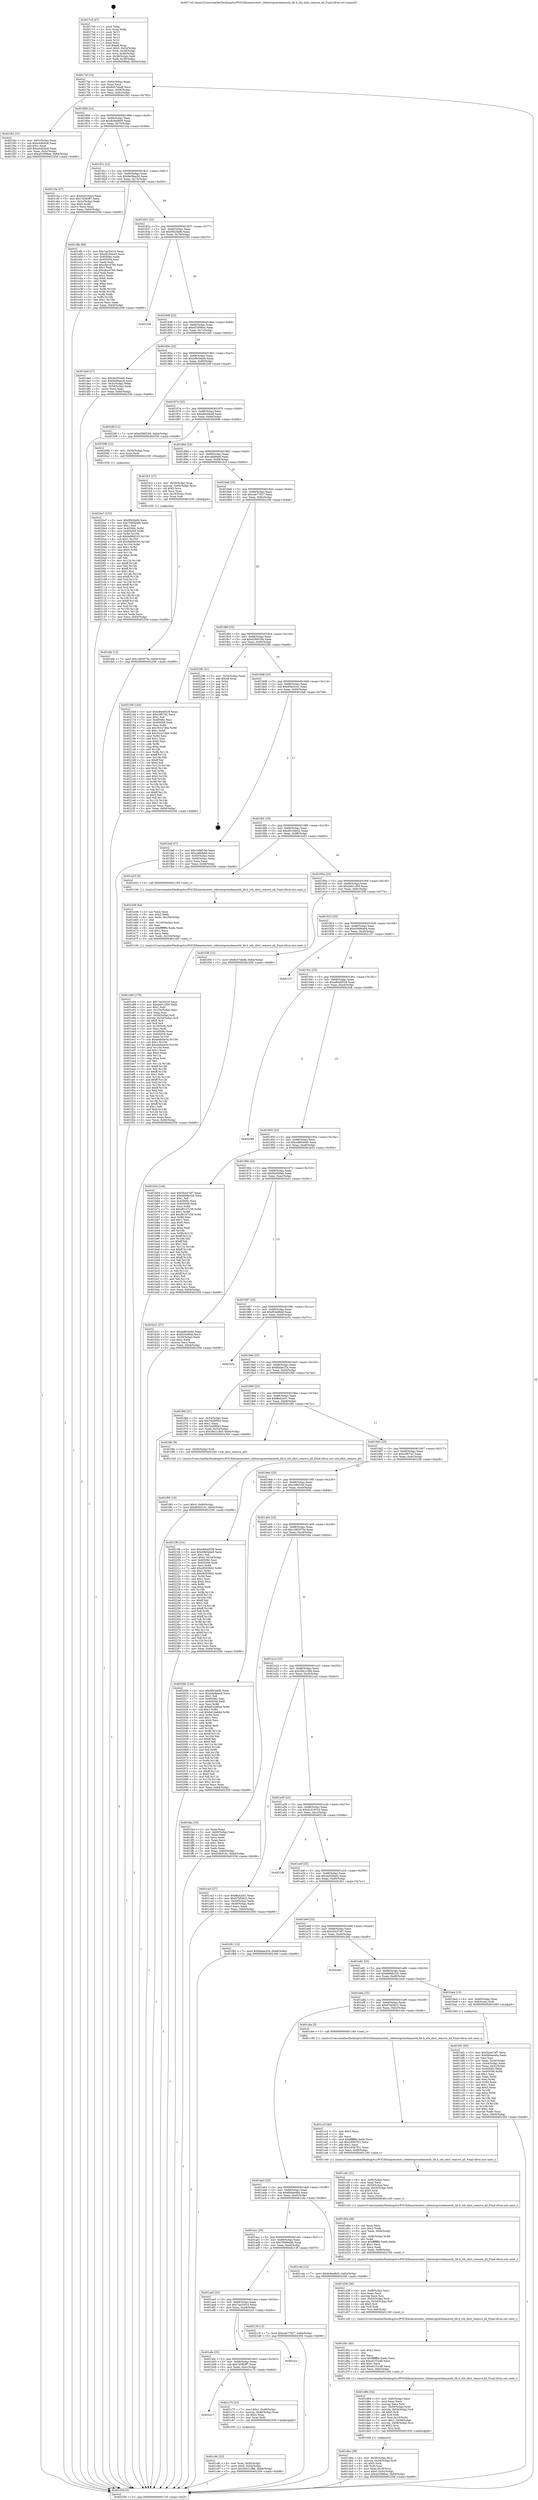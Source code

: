 digraph "0x4017c0" {
  label = "0x4017c0 (/mnt/c/Users/mathe/Desktop/tcc/POCII/binaries/extr_stbtestsprereleasestb_lib.h_stb_idict_remove_all_Final-ollvm.out::main(0))"
  labelloc = "t"
  node[shape=record]

  Entry [label="",width=0.3,height=0.3,shape=circle,fillcolor=black,style=filled]
  "0x4017ef" [label="{
     0x4017ef [23]\l
     | [instrs]\l
     &nbsp;&nbsp;0x4017ef \<+3\>: mov -0x64(%rbp),%eax\l
     &nbsp;&nbsp;0x4017f2 \<+2\>: mov %eax,%ecx\l
     &nbsp;&nbsp;0x4017f4 \<+6\>: sub $0x8c07ebd8,%ecx\l
     &nbsp;&nbsp;0x4017fa \<+3\>: mov %eax,-0x68(%rbp)\l
     &nbsp;&nbsp;0x4017fd \<+3\>: mov %ecx,-0x6c(%rbp)\l
     &nbsp;&nbsp;0x401800 \<+6\>: je 0000000000401f42 \<main+0x782\>\l
  }"]
  "0x401f42" [label="{
     0x401f42 [31]\l
     | [instrs]\l
     &nbsp;&nbsp;0x401f42 \<+3\>: mov -0x5c(%rbp),%eax\l
     &nbsp;&nbsp;0x401f45 \<+5\>: sub $0xe44fcbc8,%eax\l
     &nbsp;&nbsp;0x401f4a \<+3\>: add $0x1,%eax\l
     &nbsp;&nbsp;0x401f4d \<+5\>: add $0xe44fcbc8,%eax\l
     &nbsp;&nbsp;0x401f52 \<+3\>: mov %eax,-0x5c(%rbp)\l
     &nbsp;&nbsp;0x401f55 \<+7\>: movl $0xa53096ae,-0x64(%rbp)\l
     &nbsp;&nbsp;0x401f5c \<+5\>: jmp 0000000000402356 \<main+0xb96\>\l
  }"]
  "0x401806" [label="{
     0x401806 [22]\l
     | [instrs]\l
     &nbsp;&nbsp;0x401806 \<+5\>: jmp 000000000040180b \<main+0x4b\>\l
     &nbsp;&nbsp;0x40180b \<+3\>: mov -0x68(%rbp),%eax\l
     &nbsp;&nbsp;0x40180e \<+5\>: sub $0x8c9ed6d5,%eax\l
     &nbsp;&nbsp;0x401813 \<+3\>: mov %eax,-0x70(%rbp)\l
     &nbsp;&nbsp;0x401816 \<+6\>: je 0000000000401c5a \<main+0x49a\>\l
  }"]
  Exit [label="",width=0.3,height=0.3,shape=circle,fillcolor=black,style=filled,peripheries=2]
  "0x401c5a" [label="{
     0x401c5a [27]\l
     | [instrs]\l
     &nbsp;&nbsp;0x401c5a \<+5\>: mov $0x4cd19324,%eax\l
     &nbsp;&nbsp;0x401c5f \<+5\>: mov $0x7d382ff7,%ecx\l
     &nbsp;&nbsp;0x401c64 \<+3\>: mov -0x2c(%rbp),%edx\l
     &nbsp;&nbsp;0x401c67 \<+3\>: cmp $0x0,%edx\l
     &nbsp;&nbsp;0x401c6a \<+3\>: cmove %ecx,%eax\l
     &nbsp;&nbsp;0x401c6d \<+3\>: mov %eax,-0x64(%rbp)\l
     &nbsp;&nbsp;0x401c70 \<+5\>: jmp 0000000000402356 \<main+0xb96\>\l
  }"]
  "0x40181c" [label="{
     0x40181c [22]\l
     | [instrs]\l
     &nbsp;&nbsp;0x40181c \<+5\>: jmp 0000000000401821 \<main+0x61\>\l
     &nbsp;&nbsp;0x401821 \<+3\>: mov -0x68(%rbp),%eax\l
     &nbsp;&nbsp;0x401824 \<+5\>: sub $0x9e09ae26,%eax\l
     &nbsp;&nbsp;0x401829 \<+3\>: mov %eax,-0x74(%rbp)\l
     &nbsp;&nbsp;0x40182c \<+6\>: je 0000000000401dfb \<main+0x63b\>\l
  }"]
  "0x4020a7" [label="{
     0x4020a7 [152]\l
     | [instrs]\l
     &nbsp;&nbsp;0x4020a7 \<+5\>: mov $0x9f42fa9b,%ecx\l
     &nbsp;&nbsp;0x4020ac \<+5\>: mov $0x70906dd6,%edx\l
     &nbsp;&nbsp;0x4020b1 \<+3\>: mov $0x1,%sil\l
     &nbsp;&nbsp;0x4020b4 \<+8\>: mov 0x40506c,%r8d\l
     &nbsp;&nbsp;0x4020bc \<+8\>: mov 0x405058,%r9d\l
     &nbsp;&nbsp;0x4020c4 \<+3\>: mov %r8d,%r10d\l
     &nbsp;&nbsp;0x4020c7 \<+7\>: sub $0x9a99d193,%r10d\l
     &nbsp;&nbsp;0x4020ce \<+4\>: sub $0x1,%r10d\l
     &nbsp;&nbsp;0x4020d2 \<+7\>: add $0x9a99d193,%r10d\l
     &nbsp;&nbsp;0x4020d9 \<+4\>: imul %r10d,%r8d\l
     &nbsp;&nbsp;0x4020dd \<+4\>: and $0x1,%r8d\l
     &nbsp;&nbsp;0x4020e1 \<+4\>: cmp $0x0,%r8d\l
     &nbsp;&nbsp;0x4020e5 \<+4\>: sete %r11b\l
     &nbsp;&nbsp;0x4020e9 \<+4\>: cmp $0xa,%r9d\l
     &nbsp;&nbsp;0x4020ed \<+3\>: setl %bl\l
     &nbsp;&nbsp;0x4020f0 \<+3\>: mov %r11b,%r14b\l
     &nbsp;&nbsp;0x4020f3 \<+4\>: xor $0xff,%r14b\l
     &nbsp;&nbsp;0x4020f7 \<+3\>: mov %bl,%r15b\l
     &nbsp;&nbsp;0x4020fa \<+4\>: xor $0xff,%r15b\l
     &nbsp;&nbsp;0x4020fe \<+4\>: xor $0x1,%sil\l
     &nbsp;&nbsp;0x402102 \<+3\>: mov %r14b,%r12b\l
     &nbsp;&nbsp;0x402105 \<+4\>: and $0xff,%r12b\l
     &nbsp;&nbsp;0x402109 \<+3\>: and %sil,%r11b\l
     &nbsp;&nbsp;0x40210c \<+3\>: mov %r15b,%r13b\l
     &nbsp;&nbsp;0x40210f \<+4\>: and $0xff,%r13b\l
     &nbsp;&nbsp;0x402113 \<+3\>: and %sil,%bl\l
     &nbsp;&nbsp;0x402116 \<+3\>: or %r11b,%r12b\l
     &nbsp;&nbsp;0x402119 \<+3\>: or %bl,%r13b\l
     &nbsp;&nbsp;0x40211c \<+3\>: xor %r13b,%r12b\l
     &nbsp;&nbsp;0x40211f \<+3\>: or %r15b,%r14b\l
     &nbsp;&nbsp;0x402122 \<+4\>: xor $0xff,%r14b\l
     &nbsp;&nbsp;0x402126 \<+4\>: or $0x1,%sil\l
     &nbsp;&nbsp;0x40212a \<+3\>: and %sil,%r14b\l
     &nbsp;&nbsp;0x40212d \<+3\>: or %r14b,%r12b\l
     &nbsp;&nbsp;0x402130 \<+4\>: test $0x1,%r12b\l
     &nbsp;&nbsp;0x402134 \<+3\>: cmovne %edx,%ecx\l
     &nbsp;&nbsp;0x402137 \<+3\>: mov %ecx,-0x64(%rbp)\l
     &nbsp;&nbsp;0x40213a \<+5\>: jmp 0000000000402356 \<main+0xb96\>\l
  }"]
  "0x401dfb" [label="{
     0x401dfb [88]\l
     | [instrs]\l
     &nbsp;&nbsp;0x401dfb \<+5\>: mov $0x7ae3c010,%eax\l
     &nbsp;&nbsp;0x401e00 \<+5\>: mov $0xd910de42,%ecx\l
     &nbsp;&nbsp;0x401e05 \<+7\>: mov 0x40506c,%edx\l
     &nbsp;&nbsp;0x401e0c \<+7\>: mov 0x405058,%esi\l
     &nbsp;&nbsp;0x401e13 \<+2\>: mov %edx,%edi\l
     &nbsp;&nbsp;0x401e15 \<+6\>: add $0xc6ec4760,%edi\l
     &nbsp;&nbsp;0x401e1b \<+3\>: sub $0x1,%edi\l
     &nbsp;&nbsp;0x401e1e \<+6\>: sub $0xc6ec4760,%edi\l
     &nbsp;&nbsp;0x401e24 \<+3\>: imul %edi,%edx\l
     &nbsp;&nbsp;0x401e27 \<+3\>: and $0x1,%edx\l
     &nbsp;&nbsp;0x401e2a \<+3\>: cmp $0x0,%edx\l
     &nbsp;&nbsp;0x401e2d \<+4\>: sete %r8b\l
     &nbsp;&nbsp;0x401e31 \<+3\>: cmp $0xa,%esi\l
     &nbsp;&nbsp;0x401e34 \<+4\>: setl %r9b\l
     &nbsp;&nbsp;0x401e38 \<+3\>: mov %r8b,%r10b\l
     &nbsp;&nbsp;0x401e3b \<+3\>: and %r9b,%r10b\l
     &nbsp;&nbsp;0x401e3e \<+3\>: xor %r9b,%r8b\l
     &nbsp;&nbsp;0x401e41 \<+3\>: or %r8b,%r10b\l
     &nbsp;&nbsp;0x401e44 \<+4\>: test $0x1,%r10b\l
     &nbsp;&nbsp;0x401e48 \<+3\>: cmovne %ecx,%eax\l
     &nbsp;&nbsp;0x401e4b \<+3\>: mov %eax,-0x64(%rbp)\l
     &nbsp;&nbsp;0x401e4e \<+5\>: jmp 0000000000402356 \<main+0xb96\>\l
  }"]
  "0x401832" [label="{
     0x401832 [22]\l
     | [instrs]\l
     &nbsp;&nbsp;0x401832 \<+5\>: jmp 0000000000401837 \<main+0x77\>\l
     &nbsp;&nbsp;0x401837 \<+3\>: mov -0x68(%rbp),%eax\l
     &nbsp;&nbsp;0x40183a \<+5\>: sub $0x9f42fa9b,%eax\l
     &nbsp;&nbsp;0x40183f \<+3\>: mov %eax,-0x78(%rbp)\l
     &nbsp;&nbsp;0x401842 \<+6\>: je 0000000000402330 \<main+0xb70\>\l
  }"]
  "0x401fde" [label="{
     0x401fde [12]\l
     | [instrs]\l
     &nbsp;&nbsp;0x401fde \<+7\>: movl $0x1d95975e,-0x64(%rbp)\l
     &nbsp;&nbsp;0x401fe5 \<+5\>: jmp 0000000000402356 \<main+0xb96\>\l
  }"]
  "0x402330" [label="{
     0x402330\l
  }", style=dashed]
  "0x401848" [label="{
     0x401848 [22]\l
     | [instrs]\l
     &nbsp;&nbsp;0x401848 \<+5\>: jmp 000000000040184d \<main+0x8d\>\l
     &nbsp;&nbsp;0x40184d \<+3\>: mov -0x68(%rbp),%eax\l
     &nbsp;&nbsp;0x401850 \<+5\>: sub $0xa53096ae,%eax\l
     &nbsp;&nbsp;0x401855 \<+3\>: mov %eax,-0x7c(%rbp)\l
     &nbsp;&nbsp;0x401858 \<+6\>: je 0000000000401de0 \<main+0x620\>\l
  }"]
  "0x401f95" [label="{
     0x401f95 [19]\l
     | [instrs]\l
     &nbsp;&nbsp;0x401f95 \<+7\>: movl $0x0,-0x60(%rbp)\l
     &nbsp;&nbsp;0x401f9c \<+7\>: movl $0xd58cf1d1,-0x64(%rbp)\l
     &nbsp;&nbsp;0x401fa3 \<+5\>: jmp 0000000000402356 \<main+0xb96\>\l
  }"]
  "0x401de0" [label="{
     0x401de0 [27]\l
     | [instrs]\l
     &nbsp;&nbsp;0x401de0 \<+5\>: mov $0x4e550ed2,%eax\l
     &nbsp;&nbsp;0x401de5 \<+5\>: mov $0x9e09ae26,%ecx\l
     &nbsp;&nbsp;0x401dea \<+3\>: mov -0x5c(%rbp),%edx\l
     &nbsp;&nbsp;0x401ded \<+3\>: cmp -0x58(%rbp),%edx\l
     &nbsp;&nbsp;0x401df0 \<+3\>: cmovl %ecx,%eax\l
     &nbsp;&nbsp;0x401df3 \<+3\>: mov %eax,-0x64(%rbp)\l
     &nbsp;&nbsp;0x401df6 \<+5\>: jmp 0000000000402356 \<main+0xb96\>\l
  }"]
  "0x40185e" [label="{
     0x40185e [22]\l
     | [instrs]\l
     &nbsp;&nbsp;0x40185e \<+5\>: jmp 0000000000401863 \<main+0xa3\>\l
     &nbsp;&nbsp;0x401863 \<+3\>: mov -0x68(%rbp),%eax\l
     &nbsp;&nbsp;0x401866 \<+5\>: sub $0xb9b5ebe0,%eax\l
     &nbsp;&nbsp;0x40186b \<+3\>: mov %eax,-0x80(%rbp)\l
     &nbsp;&nbsp;0x40186e \<+6\>: je 000000000040228f \<main+0xacf\>\l
  }"]
  "0x401e84" [label="{
     0x401e84 [178]\l
     | [instrs]\l
     &nbsp;&nbsp;0x401e84 \<+5\>: mov $0x7ae3c010,%ecx\l
     &nbsp;&nbsp;0x401e89 \<+5\>: mov $0xda011f59,%edx\l
     &nbsp;&nbsp;0x401e8e \<+3\>: mov $0x1,%dil\l
     &nbsp;&nbsp;0x401e91 \<+6\>: mov -0x104(%rbp),%esi\l
     &nbsp;&nbsp;0x401e97 \<+3\>: imul %eax,%esi\l
     &nbsp;&nbsp;0x401e9a \<+4\>: mov -0x50(%rbp),%r8\l
     &nbsp;&nbsp;0x401e9e \<+4\>: movslq -0x54(%rbp),%r9\l
     &nbsp;&nbsp;0x401ea2 \<+4\>: shl $0x5,%r9\l
     &nbsp;&nbsp;0x401ea6 \<+3\>: add %r9,%r8\l
     &nbsp;&nbsp;0x401ea9 \<+4\>: mov 0x18(%r8),%r8\l
     &nbsp;&nbsp;0x401ead \<+3\>: mov %esi,(%r8)\l
     &nbsp;&nbsp;0x401eb0 \<+7\>: mov 0x40506c,%eax\l
     &nbsp;&nbsp;0x401eb7 \<+7\>: mov 0x405058,%esi\l
     &nbsp;&nbsp;0x401ebe \<+3\>: mov %eax,%r10d\l
     &nbsp;&nbsp;0x401ec1 \<+7\>: sub $0xa4dcbe3a,%r10d\l
     &nbsp;&nbsp;0x401ec8 \<+4\>: sub $0x1,%r10d\l
     &nbsp;&nbsp;0x401ecc \<+7\>: add $0xa4dcbe3a,%r10d\l
     &nbsp;&nbsp;0x401ed3 \<+4\>: imul %r10d,%eax\l
     &nbsp;&nbsp;0x401ed7 \<+3\>: and $0x1,%eax\l
     &nbsp;&nbsp;0x401eda \<+3\>: cmp $0x0,%eax\l
     &nbsp;&nbsp;0x401edd \<+4\>: sete %r11b\l
     &nbsp;&nbsp;0x401ee1 \<+3\>: cmp $0xa,%esi\l
     &nbsp;&nbsp;0x401ee4 \<+3\>: setl %bl\l
     &nbsp;&nbsp;0x401ee7 \<+3\>: mov %r11b,%r14b\l
     &nbsp;&nbsp;0x401eea \<+4\>: xor $0xff,%r14b\l
     &nbsp;&nbsp;0x401eee \<+3\>: mov %bl,%r15b\l
     &nbsp;&nbsp;0x401ef1 \<+4\>: xor $0xff,%r15b\l
     &nbsp;&nbsp;0x401ef5 \<+4\>: xor $0x1,%dil\l
     &nbsp;&nbsp;0x401ef9 \<+3\>: mov %r14b,%r12b\l
     &nbsp;&nbsp;0x401efc \<+4\>: and $0xff,%r12b\l
     &nbsp;&nbsp;0x401f00 \<+3\>: and %dil,%r11b\l
     &nbsp;&nbsp;0x401f03 \<+3\>: mov %r15b,%r13b\l
     &nbsp;&nbsp;0x401f06 \<+4\>: and $0xff,%r13b\l
     &nbsp;&nbsp;0x401f0a \<+3\>: and %dil,%bl\l
     &nbsp;&nbsp;0x401f0d \<+3\>: or %r11b,%r12b\l
     &nbsp;&nbsp;0x401f10 \<+3\>: or %bl,%r13b\l
     &nbsp;&nbsp;0x401f13 \<+3\>: xor %r13b,%r12b\l
     &nbsp;&nbsp;0x401f16 \<+3\>: or %r15b,%r14b\l
     &nbsp;&nbsp;0x401f19 \<+4\>: xor $0xff,%r14b\l
     &nbsp;&nbsp;0x401f1d \<+4\>: or $0x1,%dil\l
     &nbsp;&nbsp;0x401f21 \<+3\>: and %dil,%r14b\l
     &nbsp;&nbsp;0x401f24 \<+3\>: or %r14b,%r12b\l
     &nbsp;&nbsp;0x401f27 \<+4\>: test $0x1,%r12b\l
     &nbsp;&nbsp;0x401f2b \<+3\>: cmovne %edx,%ecx\l
     &nbsp;&nbsp;0x401f2e \<+3\>: mov %ecx,-0x64(%rbp)\l
     &nbsp;&nbsp;0x401f31 \<+5\>: jmp 0000000000402356 \<main+0xb96\>\l
  }"]
  "0x40228f" [label="{
     0x40228f [12]\l
     | [instrs]\l
     &nbsp;&nbsp;0x40228f \<+7\>: movl $0xd28653f4,-0x64(%rbp)\l
     &nbsp;&nbsp;0x402296 \<+5\>: jmp 0000000000402356 \<main+0xb96\>\l
  }"]
  "0x401874" [label="{
     0x401874 [25]\l
     | [instrs]\l
     &nbsp;&nbsp;0x401874 \<+5\>: jmp 0000000000401879 \<main+0xb9\>\l
     &nbsp;&nbsp;0x401879 \<+3\>: mov -0x68(%rbp),%eax\l
     &nbsp;&nbsp;0x40187c \<+5\>: sub $0xb9e6dee8,%eax\l
     &nbsp;&nbsp;0x401881 \<+6\>: mov %eax,-0x84(%rbp)\l
     &nbsp;&nbsp;0x401887 \<+6\>: je 000000000040209b \<main+0x8db\>\l
  }"]
  "0x401e58" [label="{
     0x401e58 [44]\l
     | [instrs]\l
     &nbsp;&nbsp;0x401e58 \<+2\>: xor %ecx,%ecx\l
     &nbsp;&nbsp;0x401e5a \<+5\>: mov $0x2,%edx\l
     &nbsp;&nbsp;0x401e5f \<+6\>: mov %edx,-0x100(%rbp)\l
     &nbsp;&nbsp;0x401e65 \<+1\>: cltd\l
     &nbsp;&nbsp;0x401e66 \<+6\>: mov -0x100(%rbp),%esi\l
     &nbsp;&nbsp;0x401e6c \<+2\>: idiv %esi\l
     &nbsp;&nbsp;0x401e6e \<+6\>: imul $0xfffffffe,%edx,%edx\l
     &nbsp;&nbsp;0x401e74 \<+3\>: sub $0x1,%ecx\l
     &nbsp;&nbsp;0x401e77 \<+2\>: sub %ecx,%edx\l
     &nbsp;&nbsp;0x401e79 \<+6\>: mov %edx,-0x104(%rbp)\l
     &nbsp;&nbsp;0x401e7f \<+5\>: call 0000000000401160 \<next_i\>\l
     | [calls]\l
     &nbsp;&nbsp;0x401160 \{1\} (/mnt/c/Users/mathe/Desktop/tcc/POCII/binaries/extr_stbtestsprereleasestb_lib.h_stb_idict_remove_all_Final-ollvm.out::next_i)\l
  }"]
  "0x40209b" [label="{
     0x40209b [12]\l
     | [instrs]\l
     &nbsp;&nbsp;0x40209b \<+4\>: mov -0x50(%rbp),%rax\l
     &nbsp;&nbsp;0x40209f \<+3\>: mov %rax,%rdi\l
     &nbsp;&nbsp;0x4020a2 \<+5\>: call 0000000000401030 \<free@plt\>\l
     | [calls]\l
     &nbsp;&nbsp;0x401030 \{1\} (unknown)\l
  }"]
  "0x40188d" [label="{
     0x40188d [25]\l
     | [instrs]\l
     &nbsp;&nbsp;0x40188d \<+5\>: jmp 0000000000401892 \<main+0xd2\>\l
     &nbsp;&nbsp;0x401892 \<+3\>: mov -0x68(%rbp),%eax\l
     &nbsp;&nbsp;0x401895 \<+5\>: sub $0xca6bfeb6,%eax\l
     &nbsp;&nbsp;0x40189a \<+6\>: mov %eax,-0x88(%rbp)\l
     &nbsp;&nbsp;0x4018a0 \<+6\>: je 0000000000401fc3 \<main+0x803\>\l
  }"]
  "0x401dba" [label="{
     0x401dba [38]\l
     | [instrs]\l
     &nbsp;&nbsp;0x401dba \<+4\>: mov -0x50(%rbp),%rsi\l
     &nbsp;&nbsp;0x401dbe \<+4\>: movslq -0x54(%rbp),%rdi\l
     &nbsp;&nbsp;0x401dc2 \<+4\>: shl $0x5,%rdi\l
     &nbsp;&nbsp;0x401dc6 \<+3\>: add %rdi,%rsi\l
     &nbsp;&nbsp;0x401dc9 \<+4\>: mov %rax,0x18(%rsi)\l
     &nbsp;&nbsp;0x401dcd \<+7\>: movl $0x0,-0x5c(%rbp)\l
     &nbsp;&nbsp;0x401dd4 \<+7\>: movl $0xa53096ae,-0x64(%rbp)\l
     &nbsp;&nbsp;0x401ddb \<+5\>: jmp 0000000000402356 \<main+0xb96\>\l
  }"]
  "0x401fc3" [label="{
     0x401fc3 [27]\l
     | [instrs]\l
     &nbsp;&nbsp;0x401fc3 \<+4\>: mov -0x50(%rbp),%rax\l
     &nbsp;&nbsp;0x401fc7 \<+4\>: movslq -0x60(%rbp),%rcx\l
     &nbsp;&nbsp;0x401fcb \<+4\>: shl $0x5,%rcx\l
     &nbsp;&nbsp;0x401fcf \<+3\>: add %rcx,%rax\l
     &nbsp;&nbsp;0x401fd2 \<+4\>: mov 0x18(%rax),%rax\l
     &nbsp;&nbsp;0x401fd6 \<+3\>: mov %rax,%rdi\l
     &nbsp;&nbsp;0x401fd9 \<+5\>: call 0000000000401030 \<free@plt\>\l
     | [calls]\l
     &nbsp;&nbsp;0x401030 \{1\} (unknown)\l
  }"]
  "0x4018a6" [label="{
     0x4018a6 [25]\l
     | [instrs]\l
     &nbsp;&nbsp;0x4018a6 \<+5\>: jmp 00000000004018ab \<main+0xeb\>\l
     &nbsp;&nbsp;0x4018ab \<+3\>: mov -0x68(%rbp),%eax\l
     &nbsp;&nbsp;0x4018ae \<+5\>: sub $0xceb77927,%eax\l
     &nbsp;&nbsp;0x4018b3 \<+6\>: mov %eax,-0x8c(%rbp)\l
     &nbsp;&nbsp;0x4018b9 \<+6\>: je 0000000000402168 \<main+0x9a8\>\l
  }"]
  "0x401d84" [label="{
     0x401d84 [54]\l
     | [instrs]\l
     &nbsp;&nbsp;0x401d84 \<+6\>: mov -0xfc(%rbp),%ecx\l
     &nbsp;&nbsp;0x401d8a \<+3\>: imul %eax,%ecx\l
     &nbsp;&nbsp;0x401d8d \<+3\>: movslq %ecx,%rsi\l
     &nbsp;&nbsp;0x401d90 \<+4\>: mov -0x50(%rbp),%rdi\l
     &nbsp;&nbsp;0x401d94 \<+4\>: movslq -0x54(%rbp),%r9\l
     &nbsp;&nbsp;0x401d98 \<+4\>: shl $0x5,%r9\l
     &nbsp;&nbsp;0x401d9c \<+3\>: add %r9,%rdi\l
     &nbsp;&nbsp;0x401d9f \<+4\>: mov %rsi,0x10(%rdi)\l
     &nbsp;&nbsp;0x401da3 \<+7\>: movl $0x1,-0x58(%rbp)\l
     &nbsp;&nbsp;0x401daa \<+4\>: movslq -0x58(%rbp),%rsi\l
     &nbsp;&nbsp;0x401dae \<+4\>: shl $0x2,%rsi\l
     &nbsp;&nbsp;0x401db2 \<+3\>: mov %rsi,%rdi\l
     &nbsp;&nbsp;0x401db5 \<+5\>: call 0000000000401050 \<malloc@plt\>\l
     | [calls]\l
     &nbsp;&nbsp;0x401050 \{1\} (unknown)\l
  }"]
  "0x402168" [label="{
     0x402168 [144]\l
     | [instrs]\l
     &nbsp;&nbsp;0x402168 \<+5\>: mov $0xe84dd528,%eax\l
     &nbsp;&nbsp;0x40216d \<+5\>: mov $0xc0f0742,%ecx\l
     &nbsp;&nbsp;0x402172 \<+2\>: mov $0x1,%dl\l
     &nbsp;&nbsp;0x402174 \<+7\>: mov 0x40506c,%esi\l
     &nbsp;&nbsp;0x40217b \<+7\>: mov 0x405058,%edi\l
     &nbsp;&nbsp;0x402182 \<+3\>: mov %esi,%r8d\l
     &nbsp;&nbsp;0x402185 \<+7\>: sub $0x301e7dde,%r8d\l
     &nbsp;&nbsp;0x40218c \<+4\>: sub $0x1,%r8d\l
     &nbsp;&nbsp;0x402190 \<+7\>: add $0x301e7dde,%r8d\l
     &nbsp;&nbsp;0x402197 \<+4\>: imul %r8d,%esi\l
     &nbsp;&nbsp;0x40219b \<+3\>: and $0x1,%esi\l
     &nbsp;&nbsp;0x40219e \<+3\>: cmp $0x0,%esi\l
     &nbsp;&nbsp;0x4021a1 \<+4\>: sete %r9b\l
     &nbsp;&nbsp;0x4021a5 \<+3\>: cmp $0xa,%edi\l
     &nbsp;&nbsp;0x4021a8 \<+4\>: setl %r10b\l
     &nbsp;&nbsp;0x4021ac \<+3\>: mov %r9b,%r11b\l
     &nbsp;&nbsp;0x4021af \<+4\>: xor $0xff,%r11b\l
     &nbsp;&nbsp;0x4021b3 \<+3\>: mov %r10b,%bl\l
     &nbsp;&nbsp;0x4021b6 \<+3\>: xor $0xff,%bl\l
     &nbsp;&nbsp;0x4021b9 \<+3\>: xor $0x0,%dl\l
     &nbsp;&nbsp;0x4021bc \<+3\>: mov %r11b,%r14b\l
     &nbsp;&nbsp;0x4021bf \<+4\>: and $0x0,%r14b\l
     &nbsp;&nbsp;0x4021c3 \<+3\>: and %dl,%r9b\l
     &nbsp;&nbsp;0x4021c6 \<+3\>: mov %bl,%r15b\l
     &nbsp;&nbsp;0x4021c9 \<+4\>: and $0x0,%r15b\l
     &nbsp;&nbsp;0x4021cd \<+3\>: and %dl,%r10b\l
     &nbsp;&nbsp;0x4021d0 \<+3\>: or %r9b,%r14b\l
     &nbsp;&nbsp;0x4021d3 \<+3\>: or %r10b,%r15b\l
     &nbsp;&nbsp;0x4021d6 \<+3\>: xor %r15b,%r14b\l
     &nbsp;&nbsp;0x4021d9 \<+3\>: or %bl,%r11b\l
     &nbsp;&nbsp;0x4021dc \<+4\>: xor $0xff,%r11b\l
     &nbsp;&nbsp;0x4021e0 \<+3\>: or $0x0,%dl\l
     &nbsp;&nbsp;0x4021e3 \<+3\>: and %dl,%r11b\l
     &nbsp;&nbsp;0x4021e6 \<+3\>: or %r11b,%r14b\l
     &nbsp;&nbsp;0x4021e9 \<+4\>: test $0x1,%r14b\l
     &nbsp;&nbsp;0x4021ed \<+3\>: cmovne %ecx,%eax\l
     &nbsp;&nbsp;0x4021f0 \<+3\>: mov %eax,-0x64(%rbp)\l
     &nbsp;&nbsp;0x4021f3 \<+5\>: jmp 0000000000402356 \<main+0xb96\>\l
  }"]
  "0x4018bf" [label="{
     0x4018bf [25]\l
     | [instrs]\l
     &nbsp;&nbsp;0x4018bf \<+5\>: jmp 00000000004018c4 \<main+0x104\>\l
     &nbsp;&nbsp;0x4018c4 \<+3\>: mov -0x68(%rbp),%eax\l
     &nbsp;&nbsp;0x4018c7 \<+5\>: sub $0xd28653f4,%eax\l
     &nbsp;&nbsp;0x4018cc \<+6\>: mov %eax,-0x90(%rbp)\l
     &nbsp;&nbsp;0x4018d2 \<+6\>: je 000000000040229b \<main+0xadb\>\l
  }"]
  "0x401d5c" [label="{
     0x401d5c [40]\l
     | [instrs]\l
     &nbsp;&nbsp;0x401d5c \<+5\>: mov $0x2,%ecx\l
     &nbsp;&nbsp;0x401d61 \<+1\>: cltd\l
     &nbsp;&nbsp;0x401d62 \<+2\>: idiv %ecx\l
     &nbsp;&nbsp;0x401d64 \<+6\>: imul $0xfffffffe,%edx,%ecx\l
     &nbsp;&nbsp;0x401d6a \<+6\>: sub $0xa01f1e48,%ecx\l
     &nbsp;&nbsp;0x401d70 \<+3\>: add $0x1,%ecx\l
     &nbsp;&nbsp;0x401d73 \<+6\>: add $0xa01f1e48,%ecx\l
     &nbsp;&nbsp;0x401d79 \<+6\>: mov %ecx,-0xfc(%rbp)\l
     &nbsp;&nbsp;0x401d7f \<+5\>: call 0000000000401160 \<next_i\>\l
     | [calls]\l
     &nbsp;&nbsp;0x401160 \{1\} (/mnt/c/Users/mathe/Desktop/tcc/POCII/binaries/extr_stbtestsprereleasestb_lib.h_stb_idict_remove_all_Final-ollvm.out::next_i)\l
  }"]
  "0x40229b" [label="{
     0x40229b [21]\l
     | [instrs]\l
     &nbsp;&nbsp;0x40229b \<+3\>: mov -0x34(%rbp),%eax\l
     &nbsp;&nbsp;0x40229e \<+7\>: add $0xe8,%rsp\l
     &nbsp;&nbsp;0x4022a5 \<+1\>: pop %rbx\l
     &nbsp;&nbsp;0x4022a6 \<+2\>: pop %r12\l
     &nbsp;&nbsp;0x4022a8 \<+2\>: pop %r13\l
     &nbsp;&nbsp;0x4022aa \<+2\>: pop %r14\l
     &nbsp;&nbsp;0x4022ac \<+2\>: pop %r15\l
     &nbsp;&nbsp;0x4022ae \<+1\>: pop %rbp\l
     &nbsp;&nbsp;0x4022af \<+1\>: ret\l
  }"]
  "0x4018d8" [label="{
     0x4018d8 [25]\l
     | [instrs]\l
     &nbsp;&nbsp;0x4018d8 \<+5\>: jmp 00000000004018dd \<main+0x11d\>\l
     &nbsp;&nbsp;0x4018dd \<+3\>: mov -0x68(%rbp),%eax\l
     &nbsp;&nbsp;0x4018e0 \<+5\>: sub $0xd58cf1d1,%eax\l
     &nbsp;&nbsp;0x4018e5 \<+6\>: mov %eax,-0x94(%rbp)\l
     &nbsp;&nbsp;0x4018eb \<+6\>: je 0000000000401fa8 \<main+0x7e8\>\l
  }"]
  "0x401d38" [label="{
     0x401d38 [36]\l
     | [instrs]\l
     &nbsp;&nbsp;0x401d38 \<+6\>: mov -0xf8(%rbp),%ecx\l
     &nbsp;&nbsp;0x401d3e \<+3\>: imul %eax,%ecx\l
     &nbsp;&nbsp;0x401d41 \<+3\>: movslq %ecx,%rsi\l
     &nbsp;&nbsp;0x401d44 \<+4\>: mov -0x50(%rbp),%rdi\l
     &nbsp;&nbsp;0x401d48 \<+4\>: movslq -0x54(%rbp),%r9\l
     &nbsp;&nbsp;0x401d4c \<+4\>: shl $0x5,%r9\l
     &nbsp;&nbsp;0x401d50 \<+3\>: add %r9,%rdi\l
     &nbsp;&nbsp;0x401d53 \<+4\>: mov %rsi,0x8(%rdi)\l
     &nbsp;&nbsp;0x401d57 \<+5\>: call 0000000000401160 \<next_i\>\l
     | [calls]\l
     &nbsp;&nbsp;0x401160 \{1\} (/mnt/c/Users/mathe/Desktop/tcc/POCII/binaries/extr_stbtestsprereleasestb_lib.h_stb_idict_remove_all_Final-ollvm.out::next_i)\l
  }"]
  "0x401fa8" [label="{
     0x401fa8 [27]\l
     | [instrs]\l
     &nbsp;&nbsp;0x401fa8 \<+5\>: mov $0x1bfbf19d,%eax\l
     &nbsp;&nbsp;0x401fad \<+5\>: mov $0xca6bfeb6,%ecx\l
     &nbsp;&nbsp;0x401fb2 \<+3\>: mov -0x60(%rbp),%edx\l
     &nbsp;&nbsp;0x401fb5 \<+3\>: cmp -0x48(%rbp),%edx\l
     &nbsp;&nbsp;0x401fb8 \<+3\>: cmovl %ecx,%eax\l
     &nbsp;&nbsp;0x401fbb \<+3\>: mov %eax,-0x64(%rbp)\l
     &nbsp;&nbsp;0x401fbe \<+5\>: jmp 0000000000402356 \<main+0xb96\>\l
  }"]
  "0x4018f1" [label="{
     0x4018f1 [25]\l
     | [instrs]\l
     &nbsp;&nbsp;0x4018f1 \<+5\>: jmp 00000000004018f6 \<main+0x136\>\l
     &nbsp;&nbsp;0x4018f6 \<+3\>: mov -0x68(%rbp),%eax\l
     &nbsp;&nbsp;0x4018f9 \<+5\>: sub $0xd910de42,%eax\l
     &nbsp;&nbsp;0x4018fe \<+6\>: mov %eax,-0x98(%rbp)\l
     &nbsp;&nbsp;0x401904 \<+6\>: je 0000000000401e53 \<main+0x693\>\l
  }"]
  "0x401d0a" [label="{
     0x401d0a [46]\l
     | [instrs]\l
     &nbsp;&nbsp;0x401d0a \<+2\>: xor %ecx,%ecx\l
     &nbsp;&nbsp;0x401d0c \<+5\>: mov $0x2,%edx\l
     &nbsp;&nbsp;0x401d11 \<+6\>: mov %edx,-0xf4(%rbp)\l
     &nbsp;&nbsp;0x401d17 \<+1\>: cltd\l
     &nbsp;&nbsp;0x401d18 \<+7\>: mov -0xf4(%rbp),%r8d\l
     &nbsp;&nbsp;0x401d1f \<+3\>: idiv %r8d\l
     &nbsp;&nbsp;0x401d22 \<+6\>: imul $0xfffffffe,%edx,%edx\l
     &nbsp;&nbsp;0x401d28 \<+3\>: sub $0x1,%ecx\l
     &nbsp;&nbsp;0x401d2b \<+2\>: sub %ecx,%edx\l
     &nbsp;&nbsp;0x401d2d \<+6\>: mov %edx,-0xf8(%rbp)\l
     &nbsp;&nbsp;0x401d33 \<+5\>: call 0000000000401160 \<next_i\>\l
     | [calls]\l
     &nbsp;&nbsp;0x401160 \{1\} (/mnt/c/Users/mathe/Desktop/tcc/POCII/binaries/extr_stbtestsprereleasestb_lib.h_stb_idict_remove_all_Final-ollvm.out::next_i)\l
  }"]
  "0x401e53" [label="{
     0x401e53 [5]\l
     | [instrs]\l
     &nbsp;&nbsp;0x401e53 \<+5\>: call 0000000000401160 \<next_i\>\l
     | [calls]\l
     &nbsp;&nbsp;0x401160 \{1\} (/mnt/c/Users/mathe/Desktop/tcc/POCII/binaries/extr_stbtestsprereleasestb_lib.h_stb_idict_remove_all_Final-ollvm.out::next_i)\l
  }"]
  "0x40190a" [label="{
     0x40190a [25]\l
     | [instrs]\l
     &nbsp;&nbsp;0x40190a \<+5\>: jmp 000000000040190f \<main+0x14f\>\l
     &nbsp;&nbsp;0x40190f \<+3\>: mov -0x68(%rbp),%eax\l
     &nbsp;&nbsp;0x401912 \<+5\>: sub $0xda011f59,%eax\l
     &nbsp;&nbsp;0x401917 \<+6\>: mov %eax,-0x9c(%rbp)\l
     &nbsp;&nbsp;0x40191d \<+6\>: je 0000000000401f36 \<main+0x776\>\l
  }"]
  "0x401ceb" [label="{
     0x401ceb [31]\l
     | [instrs]\l
     &nbsp;&nbsp;0x401ceb \<+6\>: mov -0xf0(%rbp),%ecx\l
     &nbsp;&nbsp;0x401cf1 \<+3\>: imul %eax,%ecx\l
     &nbsp;&nbsp;0x401cf4 \<+4\>: mov -0x50(%rbp),%rsi\l
     &nbsp;&nbsp;0x401cf8 \<+4\>: movslq -0x54(%rbp),%rdi\l
     &nbsp;&nbsp;0x401cfc \<+4\>: shl $0x5,%rdi\l
     &nbsp;&nbsp;0x401d00 \<+3\>: add %rdi,%rsi\l
     &nbsp;&nbsp;0x401d03 \<+2\>: mov %ecx,(%rsi)\l
     &nbsp;&nbsp;0x401d05 \<+5\>: call 0000000000401160 \<next_i\>\l
     | [calls]\l
     &nbsp;&nbsp;0x401160 \{1\} (/mnt/c/Users/mathe/Desktop/tcc/POCII/binaries/extr_stbtestsprereleasestb_lib.h_stb_idict_remove_all_Final-ollvm.out::next_i)\l
  }"]
  "0x401f36" [label="{
     0x401f36 [12]\l
     | [instrs]\l
     &nbsp;&nbsp;0x401f36 \<+7\>: movl $0x8c07ebd8,-0x64(%rbp)\l
     &nbsp;&nbsp;0x401f3d \<+5\>: jmp 0000000000402356 \<main+0xb96\>\l
  }"]
  "0x401923" [label="{
     0x401923 [25]\l
     | [instrs]\l
     &nbsp;&nbsp;0x401923 \<+5\>: jmp 0000000000401928 \<main+0x168\>\l
     &nbsp;&nbsp;0x401928 \<+3\>: mov -0x68(%rbp),%eax\l
     &nbsp;&nbsp;0x40192b \<+5\>: sub $0xe5486a64,%eax\l
     &nbsp;&nbsp;0x401930 \<+6\>: mov %eax,-0xa0(%rbp)\l
     &nbsp;&nbsp;0x401936 \<+6\>: je 0000000000402157 \<main+0x997\>\l
  }"]
  "0x401cc3" [label="{
     0x401cc3 [40]\l
     | [instrs]\l
     &nbsp;&nbsp;0x401cc3 \<+5\>: mov $0x2,%ecx\l
     &nbsp;&nbsp;0x401cc8 \<+1\>: cltd\l
     &nbsp;&nbsp;0x401cc9 \<+2\>: idiv %ecx\l
     &nbsp;&nbsp;0x401ccb \<+6\>: imul $0xfffffffe,%edx,%ecx\l
     &nbsp;&nbsp;0x401cd1 \<+6\>: sub $0x245b7f21,%ecx\l
     &nbsp;&nbsp;0x401cd7 \<+3\>: add $0x1,%ecx\l
     &nbsp;&nbsp;0x401cda \<+6\>: add $0x245b7f21,%ecx\l
     &nbsp;&nbsp;0x401ce0 \<+6\>: mov %ecx,-0xf0(%rbp)\l
     &nbsp;&nbsp;0x401ce6 \<+5\>: call 0000000000401160 \<next_i\>\l
     | [calls]\l
     &nbsp;&nbsp;0x401160 \{1\} (/mnt/c/Users/mathe/Desktop/tcc/POCII/binaries/extr_stbtestsprereleasestb_lib.h_stb_idict_remove_all_Final-ollvm.out::next_i)\l
  }"]
  "0x402157" [label="{
     0x402157\l
  }", style=dashed]
  "0x40193c" [label="{
     0x40193c [25]\l
     | [instrs]\l
     &nbsp;&nbsp;0x40193c \<+5\>: jmp 0000000000401941 \<main+0x181\>\l
     &nbsp;&nbsp;0x401941 \<+3\>: mov -0x68(%rbp),%eax\l
     &nbsp;&nbsp;0x401944 \<+5\>: sub $0xe84dd528,%eax\l
     &nbsp;&nbsp;0x401949 \<+6\>: mov %eax,-0xa4(%rbp)\l
     &nbsp;&nbsp;0x40194f \<+6\>: je 0000000000402348 \<main+0xb88\>\l
  }"]
  "0x401c8c" [label="{
     0x401c8c [23]\l
     | [instrs]\l
     &nbsp;&nbsp;0x401c8c \<+4\>: mov %rax,-0x50(%rbp)\l
     &nbsp;&nbsp;0x401c90 \<+7\>: movl $0x0,-0x54(%rbp)\l
     &nbsp;&nbsp;0x401c97 \<+7\>: movl $0x3941c3b6,-0x64(%rbp)\l
     &nbsp;&nbsp;0x401c9e \<+5\>: jmp 0000000000402356 \<main+0xb96\>\l
  }"]
  "0x402348" [label="{
     0x402348\l
  }", style=dashed]
  "0x401955" [label="{
     0x401955 [25]\l
     | [instrs]\l
     &nbsp;&nbsp;0x401955 \<+5\>: jmp 000000000040195a \<main+0x19a\>\l
     &nbsp;&nbsp;0x40195a \<+3\>: mov -0x68(%rbp),%eax\l
     &nbsp;&nbsp;0x40195d \<+5\>: sub $0xed804440,%eax\l
     &nbsp;&nbsp;0x401962 \<+6\>: mov %eax,-0xa8(%rbp)\l
     &nbsp;&nbsp;0x401968 \<+6\>: je 0000000000401b54 \<main+0x394\>\l
  }"]
  "0x401b17" [label="{
     0x401b17\l
  }", style=dashed]
  "0x401b54" [label="{
     0x401b54 [144]\l
     | [instrs]\l
     &nbsp;&nbsp;0x401b54 \<+5\>: mov $0x5b447ef7,%eax\l
     &nbsp;&nbsp;0x401b59 \<+5\>: mov $0x6689b326,%ecx\l
     &nbsp;&nbsp;0x401b5e \<+2\>: mov $0x1,%dl\l
     &nbsp;&nbsp;0x401b60 \<+7\>: mov 0x40506c,%esi\l
     &nbsp;&nbsp;0x401b67 \<+7\>: mov 0x405058,%edi\l
     &nbsp;&nbsp;0x401b6e \<+3\>: mov %esi,%r8d\l
     &nbsp;&nbsp;0x401b71 \<+7\>: sub $0xd6147158,%r8d\l
     &nbsp;&nbsp;0x401b78 \<+4\>: sub $0x1,%r8d\l
     &nbsp;&nbsp;0x401b7c \<+7\>: add $0xd6147158,%r8d\l
     &nbsp;&nbsp;0x401b83 \<+4\>: imul %r8d,%esi\l
     &nbsp;&nbsp;0x401b87 \<+3\>: and $0x1,%esi\l
     &nbsp;&nbsp;0x401b8a \<+3\>: cmp $0x0,%esi\l
     &nbsp;&nbsp;0x401b8d \<+4\>: sete %r9b\l
     &nbsp;&nbsp;0x401b91 \<+3\>: cmp $0xa,%edi\l
     &nbsp;&nbsp;0x401b94 \<+4\>: setl %r10b\l
     &nbsp;&nbsp;0x401b98 \<+3\>: mov %r9b,%r11b\l
     &nbsp;&nbsp;0x401b9b \<+4\>: xor $0xff,%r11b\l
     &nbsp;&nbsp;0x401b9f \<+3\>: mov %r10b,%bl\l
     &nbsp;&nbsp;0x401ba2 \<+3\>: xor $0xff,%bl\l
     &nbsp;&nbsp;0x401ba5 \<+3\>: xor $0x1,%dl\l
     &nbsp;&nbsp;0x401ba8 \<+3\>: mov %r11b,%r14b\l
     &nbsp;&nbsp;0x401bab \<+4\>: and $0xff,%r14b\l
     &nbsp;&nbsp;0x401baf \<+3\>: and %dl,%r9b\l
     &nbsp;&nbsp;0x401bb2 \<+3\>: mov %bl,%r15b\l
     &nbsp;&nbsp;0x401bb5 \<+4\>: and $0xff,%r15b\l
     &nbsp;&nbsp;0x401bb9 \<+3\>: and %dl,%r10b\l
     &nbsp;&nbsp;0x401bbc \<+3\>: or %r9b,%r14b\l
     &nbsp;&nbsp;0x401bbf \<+3\>: or %r10b,%r15b\l
     &nbsp;&nbsp;0x401bc2 \<+3\>: xor %r15b,%r14b\l
     &nbsp;&nbsp;0x401bc5 \<+3\>: or %bl,%r11b\l
     &nbsp;&nbsp;0x401bc8 \<+4\>: xor $0xff,%r11b\l
     &nbsp;&nbsp;0x401bcc \<+3\>: or $0x1,%dl\l
     &nbsp;&nbsp;0x401bcf \<+3\>: and %dl,%r11b\l
     &nbsp;&nbsp;0x401bd2 \<+3\>: or %r11b,%r14b\l
     &nbsp;&nbsp;0x401bd5 \<+4\>: test $0x1,%r14b\l
     &nbsp;&nbsp;0x401bd9 \<+3\>: cmovne %ecx,%eax\l
     &nbsp;&nbsp;0x401bdc \<+3\>: mov %eax,-0x64(%rbp)\l
     &nbsp;&nbsp;0x401bdf \<+5\>: jmp 0000000000402356 \<main+0xb96\>\l
  }"]
  "0x40196e" [label="{
     0x40196e [25]\l
     | [instrs]\l
     &nbsp;&nbsp;0x40196e \<+5\>: jmp 0000000000401973 \<main+0x1b3\>\l
     &nbsp;&nbsp;0x401973 \<+3\>: mov -0x68(%rbp),%eax\l
     &nbsp;&nbsp;0x401976 \<+5\>: sub $0xf4a589ab,%eax\l
     &nbsp;&nbsp;0x40197b \<+6\>: mov %eax,-0xac(%rbp)\l
     &nbsp;&nbsp;0x401981 \<+6\>: je 0000000000401b21 \<main+0x361\>\l
  }"]
  "0x401c75" [label="{
     0x401c75 [23]\l
     | [instrs]\l
     &nbsp;&nbsp;0x401c75 \<+7\>: movl $0x1,-0x48(%rbp)\l
     &nbsp;&nbsp;0x401c7c \<+4\>: movslq -0x48(%rbp),%rax\l
     &nbsp;&nbsp;0x401c80 \<+4\>: shl $0x5,%rax\l
     &nbsp;&nbsp;0x401c84 \<+3\>: mov %rax,%rdi\l
     &nbsp;&nbsp;0x401c87 \<+5\>: call 0000000000401050 \<malloc@plt\>\l
     | [calls]\l
     &nbsp;&nbsp;0x401050 \{1\} (unknown)\l
  }"]
  "0x401b21" [label="{
     0x401b21 [27]\l
     | [instrs]\l
     &nbsp;&nbsp;0x401b21 \<+5\>: mov $0xed804440,%eax\l
     &nbsp;&nbsp;0x401b26 \<+5\>: mov $0xf53e98dd,%ecx\l
     &nbsp;&nbsp;0x401b2b \<+3\>: mov -0x30(%rbp),%edx\l
     &nbsp;&nbsp;0x401b2e \<+3\>: cmp $0x2,%edx\l
     &nbsp;&nbsp;0x401b31 \<+3\>: cmovne %ecx,%eax\l
     &nbsp;&nbsp;0x401b34 \<+3\>: mov %eax,-0x64(%rbp)\l
     &nbsp;&nbsp;0x401b37 \<+5\>: jmp 0000000000402356 \<main+0xb96\>\l
  }"]
  "0x401987" [label="{
     0x401987 [25]\l
     | [instrs]\l
     &nbsp;&nbsp;0x401987 \<+5\>: jmp 000000000040198c \<main+0x1cc\>\l
     &nbsp;&nbsp;0x40198c \<+3\>: mov -0x68(%rbp),%eax\l
     &nbsp;&nbsp;0x40198f \<+5\>: sub $0xf53e98dd,%eax\l
     &nbsp;&nbsp;0x401994 \<+6\>: mov %eax,-0xb0(%rbp)\l
     &nbsp;&nbsp;0x40199a \<+6\>: je 0000000000401b3c \<main+0x37c\>\l
  }"]
  "0x402356" [label="{
     0x402356 [5]\l
     | [instrs]\l
     &nbsp;&nbsp;0x402356 \<+5\>: jmp 00000000004017ef \<main+0x2f\>\l
  }"]
  "0x4017c0" [label="{
     0x4017c0 [47]\l
     | [instrs]\l
     &nbsp;&nbsp;0x4017c0 \<+1\>: push %rbp\l
     &nbsp;&nbsp;0x4017c1 \<+3\>: mov %rsp,%rbp\l
     &nbsp;&nbsp;0x4017c4 \<+2\>: push %r15\l
     &nbsp;&nbsp;0x4017c6 \<+2\>: push %r14\l
     &nbsp;&nbsp;0x4017c8 \<+2\>: push %r13\l
     &nbsp;&nbsp;0x4017ca \<+2\>: push %r12\l
     &nbsp;&nbsp;0x4017cc \<+1\>: push %rbx\l
     &nbsp;&nbsp;0x4017cd \<+7\>: sub $0xe8,%rsp\l
     &nbsp;&nbsp;0x4017d4 \<+7\>: movl $0x0,-0x34(%rbp)\l
     &nbsp;&nbsp;0x4017db \<+3\>: mov %edi,-0x38(%rbp)\l
     &nbsp;&nbsp;0x4017de \<+4\>: mov %rsi,-0x40(%rbp)\l
     &nbsp;&nbsp;0x4017e2 \<+3\>: mov -0x38(%rbp),%edi\l
     &nbsp;&nbsp;0x4017e5 \<+3\>: mov %edi,-0x30(%rbp)\l
     &nbsp;&nbsp;0x4017e8 \<+7\>: movl $0xf4a589ab,-0x64(%rbp)\l
  }"]
  "0x401afe" [label="{
     0x401afe [25]\l
     | [instrs]\l
     &nbsp;&nbsp;0x401afe \<+5\>: jmp 0000000000401b03 \<main+0x343\>\l
     &nbsp;&nbsp;0x401b03 \<+3\>: mov -0x68(%rbp),%eax\l
     &nbsp;&nbsp;0x401b06 \<+5\>: sub $0x7d382ff7,%eax\l
     &nbsp;&nbsp;0x401b0b \<+6\>: mov %eax,-0xec(%rbp)\l
     &nbsp;&nbsp;0x401b11 \<+6\>: je 0000000000401c75 \<main+0x4b5\>\l
  }"]
  "0x401b3c" [label="{
     0x401b3c\l
  }", style=dashed]
  "0x4019a0" [label="{
     0x4019a0 [25]\l
     | [instrs]\l
     &nbsp;&nbsp;0x4019a0 \<+5\>: jmp 00000000004019a5 \<main+0x1e5\>\l
     &nbsp;&nbsp;0x4019a5 \<+3\>: mov -0x68(%rbp),%eax\l
     &nbsp;&nbsp;0x4019a8 \<+5\>: sub $0xfbdae324,%eax\l
     &nbsp;&nbsp;0x4019ad \<+6\>: mov %eax,-0xb4(%rbp)\l
     &nbsp;&nbsp;0x4019b3 \<+6\>: je 0000000000401f6d \<main+0x7ad\>\l
  }"]
  "0x4022cc" [label="{
     0x4022cc\l
  }", style=dashed]
  "0x401f6d" [label="{
     0x401f6d [31]\l
     | [instrs]\l
     &nbsp;&nbsp;0x401f6d \<+3\>: mov -0x54(%rbp),%eax\l
     &nbsp;&nbsp;0x401f70 \<+5\>: add $0x7d29f043,%eax\l
     &nbsp;&nbsp;0x401f75 \<+3\>: add $0x1,%eax\l
     &nbsp;&nbsp;0x401f78 \<+5\>: sub $0x7d29f043,%eax\l
     &nbsp;&nbsp;0x401f7d \<+3\>: mov %eax,-0x54(%rbp)\l
     &nbsp;&nbsp;0x401f80 \<+7\>: movl $0x3941c3b6,-0x64(%rbp)\l
     &nbsp;&nbsp;0x401f87 \<+5\>: jmp 0000000000402356 \<main+0xb96\>\l
  }"]
  "0x4019b9" [label="{
     0x4019b9 [25]\l
     | [instrs]\l
     &nbsp;&nbsp;0x4019b9 \<+5\>: jmp 00000000004019be \<main+0x1fe\>\l
     &nbsp;&nbsp;0x4019be \<+3\>: mov -0x68(%rbp),%eax\l
     &nbsp;&nbsp;0x4019c1 \<+5\>: sub $0xffed2e51,%eax\l
     &nbsp;&nbsp;0x4019c6 \<+6\>: mov %eax,-0xb8(%rbp)\l
     &nbsp;&nbsp;0x4019cc \<+6\>: je 0000000000401f8c \<main+0x7cc\>\l
  }"]
  "0x401ae5" [label="{
     0x401ae5 [25]\l
     | [instrs]\l
     &nbsp;&nbsp;0x401ae5 \<+5\>: jmp 0000000000401aea \<main+0x32a\>\l
     &nbsp;&nbsp;0x401aea \<+3\>: mov -0x68(%rbp),%eax\l
     &nbsp;&nbsp;0x401aed \<+5\>: sub $0x7ae3c010,%eax\l
     &nbsp;&nbsp;0x401af2 \<+6\>: mov %eax,-0xe8(%rbp)\l
     &nbsp;&nbsp;0x401af8 \<+6\>: je 00000000004022cc \<main+0xb0c\>\l
  }"]
  "0x401f8c" [label="{
     0x401f8c [9]\l
     | [instrs]\l
     &nbsp;&nbsp;0x401f8c \<+4\>: mov -0x50(%rbp),%rdi\l
     &nbsp;&nbsp;0x401f90 \<+5\>: call 0000000000401240 \<stb_idict_remove_all\>\l
     | [calls]\l
     &nbsp;&nbsp;0x401240 \{1\} (/mnt/c/Users/mathe/Desktop/tcc/POCII/binaries/extr_stbtestsprereleasestb_lib.h_stb_idict_remove_all_Final-ollvm.out::stb_idict_remove_all)\l
  }"]
  "0x4019d2" [label="{
     0x4019d2 [25]\l
     | [instrs]\l
     &nbsp;&nbsp;0x4019d2 \<+5\>: jmp 00000000004019d7 \<main+0x217\>\l
     &nbsp;&nbsp;0x4019d7 \<+3\>: mov -0x68(%rbp),%eax\l
     &nbsp;&nbsp;0x4019da \<+5\>: sub $0xc0f0742,%eax\l
     &nbsp;&nbsp;0x4019df \<+6\>: mov %eax,-0xbc(%rbp)\l
     &nbsp;&nbsp;0x4019e5 \<+6\>: je 00000000004021f8 \<main+0xa38\>\l
  }"]
  "0x40213f" [label="{
     0x40213f [12]\l
     | [instrs]\l
     &nbsp;&nbsp;0x40213f \<+7\>: movl $0xceb77927,-0x64(%rbp)\l
     &nbsp;&nbsp;0x402146 \<+5\>: jmp 0000000000402356 \<main+0xb96\>\l
  }"]
  "0x4021f8" [label="{
     0x4021f8 [151]\l
     | [instrs]\l
     &nbsp;&nbsp;0x4021f8 \<+5\>: mov $0xe84dd528,%eax\l
     &nbsp;&nbsp;0x4021fd \<+5\>: mov $0xb9b5ebe0,%ecx\l
     &nbsp;&nbsp;0x402202 \<+2\>: mov $0x1,%dl\l
     &nbsp;&nbsp;0x402204 \<+7\>: movl $0x0,-0x34(%rbp)\l
     &nbsp;&nbsp;0x40220b \<+7\>: mov 0x40506c,%esi\l
     &nbsp;&nbsp;0x402212 \<+7\>: mov 0x405058,%edi\l
     &nbsp;&nbsp;0x402219 \<+3\>: mov %esi,%r8d\l
     &nbsp;&nbsp;0x40221c \<+7\>: add $0xc85036b2,%r8d\l
     &nbsp;&nbsp;0x402223 \<+4\>: sub $0x1,%r8d\l
     &nbsp;&nbsp;0x402227 \<+7\>: sub $0xc85036b2,%r8d\l
     &nbsp;&nbsp;0x40222e \<+4\>: imul %r8d,%esi\l
     &nbsp;&nbsp;0x402232 \<+3\>: and $0x1,%esi\l
     &nbsp;&nbsp;0x402235 \<+3\>: cmp $0x0,%esi\l
     &nbsp;&nbsp;0x402238 \<+4\>: sete %r9b\l
     &nbsp;&nbsp;0x40223c \<+3\>: cmp $0xa,%edi\l
     &nbsp;&nbsp;0x40223f \<+4\>: setl %r10b\l
     &nbsp;&nbsp;0x402243 \<+3\>: mov %r9b,%r11b\l
     &nbsp;&nbsp;0x402246 \<+4\>: xor $0xff,%r11b\l
     &nbsp;&nbsp;0x40224a \<+3\>: mov %r10b,%bl\l
     &nbsp;&nbsp;0x40224d \<+3\>: xor $0xff,%bl\l
     &nbsp;&nbsp;0x402250 \<+3\>: xor $0x1,%dl\l
     &nbsp;&nbsp;0x402253 \<+3\>: mov %r11b,%r14b\l
     &nbsp;&nbsp;0x402256 \<+4\>: and $0xff,%r14b\l
     &nbsp;&nbsp;0x40225a \<+3\>: and %dl,%r9b\l
     &nbsp;&nbsp;0x40225d \<+3\>: mov %bl,%r15b\l
     &nbsp;&nbsp;0x402260 \<+4\>: and $0xff,%r15b\l
     &nbsp;&nbsp;0x402264 \<+3\>: and %dl,%r10b\l
     &nbsp;&nbsp;0x402267 \<+3\>: or %r9b,%r14b\l
     &nbsp;&nbsp;0x40226a \<+3\>: or %r10b,%r15b\l
     &nbsp;&nbsp;0x40226d \<+3\>: xor %r15b,%r14b\l
     &nbsp;&nbsp;0x402270 \<+3\>: or %bl,%r11b\l
     &nbsp;&nbsp;0x402273 \<+4\>: xor $0xff,%r11b\l
     &nbsp;&nbsp;0x402277 \<+3\>: or $0x1,%dl\l
     &nbsp;&nbsp;0x40227a \<+3\>: and %dl,%r11b\l
     &nbsp;&nbsp;0x40227d \<+3\>: or %r11b,%r14b\l
     &nbsp;&nbsp;0x402280 \<+4\>: test $0x1,%r14b\l
     &nbsp;&nbsp;0x402284 \<+3\>: cmovne %ecx,%eax\l
     &nbsp;&nbsp;0x402287 \<+3\>: mov %eax,-0x64(%rbp)\l
     &nbsp;&nbsp;0x40228a \<+5\>: jmp 0000000000402356 \<main+0xb96\>\l
  }"]
  "0x4019eb" [label="{
     0x4019eb [25]\l
     | [instrs]\l
     &nbsp;&nbsp;0x4019eb \<+5\>: jmp 00000000004019f0 \<main+0x230\>\l
     &nbsp;&nbsp;0x4019f0 \<+3\>: mov -0x68(%rbp),%eax\l
     &nbsp;&nbsp;0x4019f3 \<+5\>: sub $0x1bfbf19d,%eax\l
     &nbsp;&nbsp;0x4019f8 \<+6\>: mov %eax,-0xc0(%rbp)\l
     &nbsp;&nbsp;0x4019fe \<+6\>: je 000000000040200b \<main+0x84b\>\l
  }"]
  "0x401acc" [label="{
     0x401acc [25]\l
     | [instrs]\l
     &nbsp;&nbsp;0x401acc \<+5\>: jmp 0000000000401ad1 \<main+0x311\>\l
     &nbsp;&nbsp;0x401ad1 \<+3\>: mov -0x68(%rbp),%eax\l
     &nbsp;&nbsp;0x401ad4 \<+5\>: sub $0x70906dd6,%eax\l
     &nbsp;&nbsp;0x401ad9 \<+6\>: mov %eax,-0xe4(%rbp)\l
     &nbsp;&nbsp;0x401adf \<+6\>: je 000000000040213f \<main+0x97f\>\l
  }"]
  "0x40200b" [label="{
     0x40200b [144]\l
     | [instrs]\l
     &nbsp;&nbsp;0x40200b \<+5\>: mov $0x9f42fa9b,%eax\l
     &nbsp;&nbsp;0x402010 \<+5\>: mov $0xb9e6dee8,%ecx\l
     &nbsp;&nbsp;0x402015 \<+2\>: mov $0x1,%dl\l
     &nbsp;&nbsp;0x402017 \<+7\>: mov 0x40506c,%esi\l
     &nbsp;&nbsp;0x40201e \<+7\>: mov 0x405058,%edi\l
     &nbsp;&nbsp;0x402025 \<+3\>: mov %esi,%r8d\l
     &nbsp;&nbsp;0x402028 \<+7\>: add $0xb61da64d,%r8d\l
     &nbsp;&nbsp;0x40202f \<+4\>: sub $0x1,%r8d\l
     &nbsp;&nbsp;0x402033 \<+7\>: sub $0xb61da64d,%r8d\l
     &nbsp;&nbsp;0x40203a \<+4\>: imul %r8d,%esi\l
     &nbsp;&nbsp;0x40203e \<+3\>: and $0x1,%esi\l
     &nbsp;&nbsp;0x402041 \<+3\>: cmp $0x0,%esi\l
     &nbsp;&nbsp;0x402044 \<+4\>: sete %r9b\l
     &nbsp;&nbsp;0x402048 \<+3\>: cmp $0xa,%edi\l
     &nbsp;&nbsp;0x40204b \<+4\>: setl %r10b\l
     &nbsp;&nbsp;0x40204f \<+3\>: mov %r9b,%r11b\l
     &nbsp;&nbsp;0x402052 \<+4\>: xor $0xff,%r11b\l
     &nbsp;&nbsp;0x402056 \<+3\>: mov %r10b,%bl\l
     &nbsp;&nbsp;0x402059 \<+3\>: xor $0xff,%bl\l
     &nbsp;&nbsp;0x40205c \<+3\>: xor $0x0,%dl\l
     &nbsp;&nbsp;0x40205f \<+3\>: mov %r11b,%r14b\l
     &nbsp;&nbsp;0x402062 \<+4\>: and $0x0,%r14b\l
     &nbsp;&nbsp;0x402066 \<+3\>: and %dl,%r9b\l
     &nbsp;&nbsp;0x402069 \<+3\>: mov %bl,%r15b\l
     &nbsp;&nbsp;0x40206c \<+4\>: and $0x0,%r15b\l
     &nbsp;&nbsp;0x402070 \<+3\>: and %dl,%r10b\l
     &nbsp;&nbsp;0x402073 \<+3\>: or %r9b,%r14b\l
     &nbsp;&nbsp;0x402076 \<+3\>: or %r10b,%r15b\l
     &nbsp;&nbsp;0x402079 \<+3\>: xor %r15b,%r14b\l
     &nbsp;&nbsp;0x40207c \<+3\>: or %bl,%r11b\l
     &nbsp;&nbsp;0x40207f \<+4\>: xor $0xff,%r11b\l
     &nbsp;&nbsp;0x402083 \<+3\>: or $0x0,%dl\l
     &nbsp;&nbsp;0x402086 \<+3\>: and %dl,%r11b\l
     &nbsp;&nbsp;0x402089 \<+3\>: or %r11b,%r14b\l
     &nbsp;&nbsp;0x40208c \<+4\>: test $0x1,%r14b\l
     &nbsp;&nbsp;0x402090 \<+3\>: cmovne %ecx,%eax\l
     &nbsp;&nbsp;0x402093 \<+3\>: mov %eax,-0x64(%rbp)\l
     &nbsp;&nbsp;0x402096 \<+5\>: jmp 0000000000402356 \<main+0xb96\>\l
  }"]
  "0x401a04" [label="{
     0x401a04 [25]\l
     | [instrs]\l
     &nbsp;&nbsp;0x401a04 \<+5\>: jmp 0000000000401a09 \<main+0x249\>\l
     &nbsp;&nbsp;0x401a09 \<+3\>: mov -0x68(%rbp),%eax\l
     &nbsp;&nbsp;0x401a0c \<+5\>: sub $0x1d95975e,%eax\l
     &nbsp;&nbsp;0x401a11 \<+6\>: mov %eax,-0xc4(%rbp)\l
     &nbsp;&nbsp;0x401a17 \<+6\>: je 0000000000401fea \<main+0x82a\>\l
  }"]
  "0x401c4e" [label="{
     0x401c4e [12]\l
     | [instrs]\l
     &nbsp;&nbsp;0x401c4e \<+7\>: movl $0x8c9ed6d5,-0x64(%rbp)\l
     &nbsp;&nbsp;0x401c55 \<+5\>: jmp 0000000000402356 \<main+0xb96\>\l
  }"]
  "0x401fea" [label="{
     0x401fea [33]\l
     | [instrs]\l
     &nbsp;&nbsp;0x401fea \<+2\>: xor %eax,%eax\l
     &nbsp;&nbsp;0x401fec \<+3\>: mov -0x60(%rbp),%ecx\l
     &nbsp;&nbsp;0x401fef \<+2\>: mov %eax,%edx\l
     &nbsp;&nbsp;0x401ff1 \<+2\>: sub %ecx,%edx\l
     &nbsp;&nbsp;0x401ff3 \<+2\>: mov %eax,%ecx\l
     &nbsp;&nbsp;0x401ff5 \<+3\>: sub $0x1,%ecx\l
     &nbsp;&nbsp;0x401ff8 \<+2\>: add %ecx,%edx\l
     &nbsp;&nbsp;0x401ffa \<+2\>: sub %edx,%eax\l
     &nbsp;&nbsp;0x401ffc \<+3\>: mov %eax,-0x60(%rbp)\l
     &nbsp;&nbsp;0x401fff \<+7\>: movl $0xd58cf1d1,-0x64(%rbp)\l
     &nbsp;&nbsp;0x402006 \<+5\>: jmp 0000000000402356 \<main+0xb96\>\l
  }"]
  "0x401a1d" [label="{
     0x401a1d [25]\l
     | [instrs]\l
     &nbsp;&nbsp;0x401a1d \<+5\>: jmp 0000000000401a22 \<main+0x262\>\l
     &nbsp;&nbsp;0x401a22 \<+3\>: mov -0x68(%rbp),%eax\l
     &nbsp;&nbsp;0x401a25 \<+5\>: sub $0x3941c3b6,%eax\l
     &nbsp;&nbsp;0x401a2a \<+6\>: mov %eax,-0xc8(%rbp)\l
     &nbsp;&nbsp;0x401a30 \<+6\>: je 0000000000401ca3 \<main+0x4e3\>\l
  }"]
  "0x401ab3" [label="{
     0x401ab3 [25]\l
     | [instrs]\l
     &nbsp;&nbsp;0x401ab3 \<+5\>: jmp 0000000000401ab8 \<main+0x2f8\>\l
     &nbsp;&nbsp;0x401ab8 \<+3\>: mov -0x68(%rbp),%eax\l
     &nbsp;&nbsp;0x401abb \<+5\>: sub $0x6b0ae46a,%eax\l
     &nbsp;&nbsp;0x401ac0 \<+6\>: mov %eax,-0xe0(%rbp)\l
     &nbsp;&nbsp;0x401ac6 \<+6\>: je 0000000000401c4e \<main+0x48e\>\l
  }"]
  "0x401ca3" [label="{
     0x401ca3 [27]\l
     | [instrs]\l
     &nbsp;&nbsp;0x401ca3 \<+5\>: mov $0xffed2e51,%eax\l
     &nbsp;&nbsp;0x401ca8 \<+5\>: mov $0x67bf3622,%ecx\l
     &nbsp;&nbsp;0x401cad \<+3\>: mov -0x54(%rbp),%edx\l
     &nbsp;&nbsp;0x401cb0 \<+3\>: cmp -0x48(%rbp),%edx\l
     &nbsp;&nbsp;0x401cb3 \<+3\>: cmovl %ecx,%eax\l
     &nbsp;&nbsp;0x401cb6 \<+3\>: mov %eax,-0x64(%rbp)\l
     &nbsp;&nbsp;0x401cb9 \<+5\>: jmp 0000000000402356 \<main+0xb96\>\l
  }"]
  "0x401a36" [label="{
     0x401a36 [25]\l
     | [instrs]\l
     &nbsp;&nbsp;0x401a36 \<+5\>: jmp 0000000000401a3b \<main+0x27b\>\l
     &nbsp;&nbsp;0x401a3b \<+3\>: mov -0x68(%rbp),%eax\l
     &nbsp;&nbsp;0x401a3e \<+5\>: sub $0x4cd19324,%eax\l
     &nbsp;&nbsp;0x401a43 \<+6\>: mov %eax,-0xcc(%rbp)\l
     &nbsp;&nbsp;0x401a49 \<+6\>: je 000000000040214b \<main+0x98b\>\l
  }"]
  "0x401cbe" [label="{
     0x401cbe [5]\l
     | [instrs]\l
     &nbsp;&nbsp;0x401cbe \<+5\>: call 0000000000401160 \<next_i\>\l
     | [calls]\l
     &nbsp;&nbsp;0x401160 \{1\} (/mnt/c/Users/mathe/Desktop/tcc/POCII/binaries/extr_stbtestsprereleasestb_lib.h_stb_idict_remove_all_Final-ollvm.out::next_i)\l
  }"]
  "0x40214b" [label="{
     0x40214b\l
  }", style=dashed]
  "0x401a4f" [label="{
     0x401a4f [25]\l
     | [instrs]\l
     &nbsp;&nbsp;0x401a4f \<+5\>: jmp 0000000000401a54 \<main+0x294\>\l
     &nbsp;&nbsp;0x401a54 \<+3\>: mov -0x68(%rbp),%eax\l
     &nbsp;&nbsp;0x401a57 \<+5\>: sub $0x4e550ed2,%eax\l
     &nbsp;&nbsp;0x401a5c \<+6\>: mov %eax,-0xd0(%rbp)\l
     &nbsp;&nbsp;0x401a62 \<+6\>: je 0000000000401f61 \<main+0x7a1\>\l
  }"]
  "0x401bf1" [label="{
     0x401bf1 [93]\l
     | [instrs]\l
     &nbsp;&nbsp;0x401bf1 \<+5\>: mov $0x5b447ef7,%ecx\l
     &nbsp;&nbsp;0x401bf6 \<+5\>: mov $0x6b0ae46a,%edx\l
     &nbsp;&nbsp;0x401bfb \<+2\>: xor %esi,%esi\l
     &nbsp;&nbsp;0x401bfd \<+3\>: mov %eax,-0x44(%rbp)\l
     &nbsp;&nbsp;0x401c00 \<+3\>: mov -0x44(%rbp),%eax\l
     &nbsp;&nbsp;0x401c03 \<+3\>: mov %eax,-0x2c(%rbp)\l
     &nbsp;&nbsp;0x401c06 \<+7\>: mov 0x40506c,%eax\l
     &nbsp;&nbsp;0x401c0d \<+8\>: mov 0x405058,%r8d\l
     &nbsp;&nbsp;0x401c15 \<+3\>: sub $0x1,%esi\l
     &nbsp;&nbsp;0x401c18 \<+3\>: mov %eax,%r9d\l
     &nbsp;&nbsp;0x401c1b \<+3\>: add %esi,%r9d\l
     &nbsp;&nbsp;0x401c1e \<+4\>: imul %r9d,%eax\l
     &nbsp;&nbsp;0x401c22 \<+3\>: and $0x1,%eax\l
     &nbsp;&nbsp;0x401c25 \<+3\>: cmp $0x0,%eax\l
     &nbsp;&nbsp;0x401c28 \<+4\>: sete %r10b\l
     &nbsp;&nbsp;0x401c2c \<+4\>: cmp $0xa,%r8d\l
     &nbsp;&nbsp;0x401c30 \<+4\>: setl %r11b\l
     &nbsp;&nbsp;0x401c34 \<+3\>: mov %r10b,%bl\l
     &nbsp;&nbsp;0x401c37 \<+3\>: and %r11b,%bl\l
     &nbsp;&nbsp;0x401c3a \<+3\>: xor %r11b,%r10b\l
     &nbsp;&nbsp;0x401c3d \<+3\>: or %r10b,%bl\l
     &nbsp;&nbsp;0x401c40 \<+3\>: test $0x1,%bl\l
     &nbsp;&nbsp;0x401c43 \<+3\>: cmovne %edx,%ecx\l
     &nbsp;&nbsp;0x401c46 \<+3\>: mov %ecx,-0x64(%rbp)\l
     &nbsp;&nbsp;0x401c49 \<+5\>: jmp 0000000000402356 \<main+0xb96\>\l
  }"]
  "0x401f61" [label="{
     0x401f61 [12]\l
     | [instrs]\l
     &nbsp;&nbsp;0x401f61 \<+7\>: movl $0xfbdae324,-0x64(%rbp)\l
     &nbsp;&nbsp;0x401f68 \<+5\>: jmp 0000000000402356 \<main+0xb96\>\l
  }"]
  "0x401a68" [label="{
     0x401a68 [25]\l
     | [instrs]\l
     &nbsp;&nbsp;0x401a68 \<+5\>: jmp 0000000000401a6d \<main+0x2ad\>\l
     &nbsp;&nbsp;0x401a6d \<+3\>: mov -0x68(%rbp),%eax\l
     &nbsp;&nbsp;0x401a70 \<+5\>: sub $0x5b447ef7,%eax\l
     &nbsp;&nbsp;0x401a75 \<+6\>: mov %eax,-0xd4(%rbp)\l
     &nbsp;&nbsp;0x401a7b \<+6\>: je 00000000004022b0 \<main+0xaf0\>\l
  }"]
  "0x401a9a" [label="{
     0x401a9a [25]\l
     | [instrs]\l
     &nbsp;&nbsp;0x401a9a \<+5\>: jmp 0000000000401a9f \<main+0x2df\>\l
     &nbsp;&nbsp;0x401a9f \<+3\>: mov -0x68(%rbp),%eax\l
     &nbsp;&nbsp;0x401aa2 \<+5\>: sub $0x67bf3622,%eax\l
     &nbsp;&nbsp;0x401aa7 \<+6\>: mov %eax,-0xdc(%rbp)\l
     &nbsp;&nbsp;0x401aad \<+6\>: je 0000000000401cbe \<main+0x4fe\>\l
  }"]
  "0x4022b0" [label="{
     0x4022b0\l
  }", style=dashed]
  "0x401a81" [label="{
     0x401a81 [25]\l
     | [instrs]\l
     &nbsp;&nbsp;0x401a81 \<+5\>: jmp 0000000000401a86 \<main+0x2c6\>\l
     &nbsp;&nbsp;0x401a86 \<+3\>: mov -0x68(%rbp),%eax\l
     &nbsp;&nbsp;0x401a89 \<+5\>: sub $0x6689b326,%eax\l
     &nbsp;&nbsp;0x401a8e \<+6\>: mov %eax,-0xd8(%rbp)\l
     &nbsp;&nbsp;0x401a94 \<+6\>: je 0000000000401be4 \<main+0x424\>\l
  }"]
  "0x401be4" [label="{
     0x401be4 [13]\l
     | [instrs]\l
     &nbsp;&nbsp;0x401be4 \<+4\>: mov -0x40(%rbp),%rax\l
     &nbsp;&nbsp;0x401be8 \<+4\>: mov 0x8(%rax),%rdi\l
     &nbsp;&nbsp;0x401bec \<+5\>: call 0000000000401060 \<atoi@plt\>\l
     | [calls]\l
     &nbsp;&nbsp;0x401060 \{1\} (unknown)\l
  }"]
  Entry -> "0x4017c0" [label=" 1"]
  "0x4017ef" -> "0x401f42" [label=" 1"]
  "0x4017ef" -> "0x401806" [label=" 28"]
  "0x40229b" -> Exit [label=" 1"]
  "0x401806" -> "0x401c5a" [label=" 1"]
  "0x401806" -> "0x40181c" [label=" 27"]
  "0x40228f" -> "0x402356" [label=" 1"]
  "0x40181c" -> "0x401dfb" [label=" 1"]
  "0x40181c" -> "0x401832" [label=" 26"]
  "0x4021f8" -> "0x402356" [label=" 1"]
  "0x401832" -> "0x402330" [label=" 0"]
  "0x401832" -> "0x401848" [label=" 26"]
  "0x402168" -> "0x402356" [label=" 1"]
  "0x401848" -> "0x401de0" [label=" 2"]
  "0x401848" -> "0x40185e" [label=" 24"]
  "0x40213f" -> "0x402356" [label=" 1"]
  "0x40185e" -> "0x40228f" [label=" 1"]
  "0x40185e" -> "0x401874" [label=" 23"]
  "0x4020a7" -> "0x402356" [label=" 1"]
  "0x401874" -> "0x40209b" [label=" 1"]
  "0x401874" -> "0x40188d" [label=" 22"]
  "0x40209b" -> "0x4020a7" [label=" 1"]
  "0x40188d" -> "0x401fc3" [label=" 1"]
  "0x40188d" -> "0x4018a6" [label=" 21"]
  "0x40200b" -> "0x402356" [label=" 1"]
  "0x4018a6" -> "0x402168" [label=" 1"]
  "0x4018a6" -> "0x4018bf" [label=" 20"]
  "0x401fea" -> "0x402356" [label=" 1"]
  "0x4018bf" -> "0x40229b" [label=" 1"]
  "0x4018bf" -> "0x4018d8" [label=" 19"]
  "0x401fde" -> "0x402356" [label=" 1"]
  "0x4018d8" -> "0x401fa8" [label=" 2"]
  "0x4018d8" -> "0x4018f1" [label=" 17"]
  "0x401fc3" -> "0x401fde" [label=" 1"]
  "0x4018f1" -> "0x401e53" [label=" 1"]
  "0x4018f1" -> "0x40190a" [label=" 16"]
  "0x401fa8" -> "0x402356" [label=" 2"]
  "0x40190a" -> "0x401f36" [label=" 1"]
  "0x40190a" -> "0x401923" [label=" 15"]
  "0x401f95" -> "0x402356" [label=" 1"]
  "0x401923" -> "0x402157" [label=" 0"]
  "0x401923" -> "0x40193c" [label=" 15"]
  "0x401f8c" -> "0x401f95" [label=" 1"]
  "0x40193c" -> "0x402348" [label=" 0"]
  "0x40193c" -> "0x401955" [label=" 15"]
  "0x401f6d" -> "0x402356" [label=" 1"]
  "0x401955" -> "0x401b54" [label=" 1"]
  "0x401955" -> "0x40196e" [label=" 14"]
  "0x401f61" -> "0x402356" [label=" 1"]
  "0x40196e" -> "0x401b21" [label=" 1"]
  "0x40196e" -> "0x401987" [label=" 13"]
  "0x401b21" -> "0x402356" [label=" 1"]
  "0x4017c0" -> "0x4017ef" [label=" 1"]
  "0x402356" -> "0x4017ef" [label=" 28"]
  "0x401b54" -> "0x402356" [label=" 1"]
  "0x401f42" -> "0x402356" [label=" 1"]
  "0x401987" -> "0x401b3c" [label=" 0"]
  "0x401987" -> "0x4019a0" [label=" 13"]
  "0x401e84" -> "0x402356" [label=" 1"]
  "0x4019a0" -> "0x401f6d" [label=" 1"]
  "0x4019a0" -> "0x4019b9" [label=" 12"]
  "0x401e58" -> "0x401e84" [label=" 1"]
  "0x4019b9" -> "0x401f8c" [label=" 1"]
  "0x4019b9" -> "0x4019d2" [label=" 11"]
  "0x401dfb" -> "0x402356" [label=" 1"]
  "0x4019d2" -> "0x4021f8" [label=" 1"]
  "0x4019d2" -> "0x4019eb" [label=" 10"]
  "0x401de0" -> "0x402356" [label=" 2"]
  "0x4019eb" -> "0x40200b" [label=" 1"]
  "0x4019eb" -> "0x401a04" [label=" 9"]
  "0x401d84" -> "0x401dba" [label=" 1"]
  "0x401a04" -> "0x401fea" [label=" 1"]
  "0x401a04" -> "0x401a1d" [label=" 8"]
  "0x401d5c" -> "0x401d84" [label=" 1"]
  "0x401a1d" -> "0x401ca3" [label=" 2"]
  "0x401a1d" -> "0x401a36" [label=" 6"]
  "0x401d0a" -> "0x401d38" [label=" 1"]
  "0x401a36" -> "0x40214b" [label=" 0"]
  "0x401a36" -> "0x401a4f" [label=" 6"]
  "0x401ceb" -> "0x401d0a" [label=" 1"]
  "0x401a4f" -> "0x401f61" [label=" 1"]
  "0x401a4f" -> "0x401a68" [label=" 5"]
  "0x401cbe" -> "0x401cc3" [label=" 1"]
  "0x401a68" -> "0x4022b0" [label=" 0"]
  "0x401a68" -> "0x401a81" [label=" 5"]
  "0x401ca3" -> "0x402356" [label=" 2"]
  "0x401a81" -> "0x401be4" [label=" 1"]
  "0x401a81" -> "0x401a9a" [label=" 4"]
  "0x401be4" -> "0x401bf1" [label=" 1"]
  "0x401bf1" -> "0x402356" [label=" 1"]
  "0x401cc3" -> "0x401ceb" [label=" 1"]
  "0x401a9a" -> "0x401cbe" [label=" 1"]
  "0x401a9a" -> "0x401ab3" [label=" 3"]
  "0x401d38" -> "0x401d5c" [label=" 1"]
  "0x401ab3" -> "0x401c4e" [label=" 1"]
  "0x401ab3" -> "0x401acc" [label=" 2"]
  "0x401c4e" -> "0x402356" [label=" 1"]
  "0x401c5a" -> "0x402356" [label=" 1"]
  "0x401dba" -> "0x402356" [label=" 1"]
  "0x401acc" -> "0x40213f" [label=" 1"]
  "0x401acc" -> "0x401ae5" [label=" 1"]
  "0x401e53" -> "0x401e58" [label=" 1"]
  "0x401ae5" -> "0x4022cc" [label=" 0"]
  "0x401ae5" -> "0x401afe" [label=" 1"]
  "0x401f36" -> "0x402356" [label=" 1"]
  "0x401afe" -> "0x401c75" [label=" 1"]
  "0x401afe" -> "0x401b17" [label=" 0"]
  "0x401c75" -> "0x401c8c" [label=" 1"]
  "0x401c8c" -> "0x402356" [label=" 1"]
}
